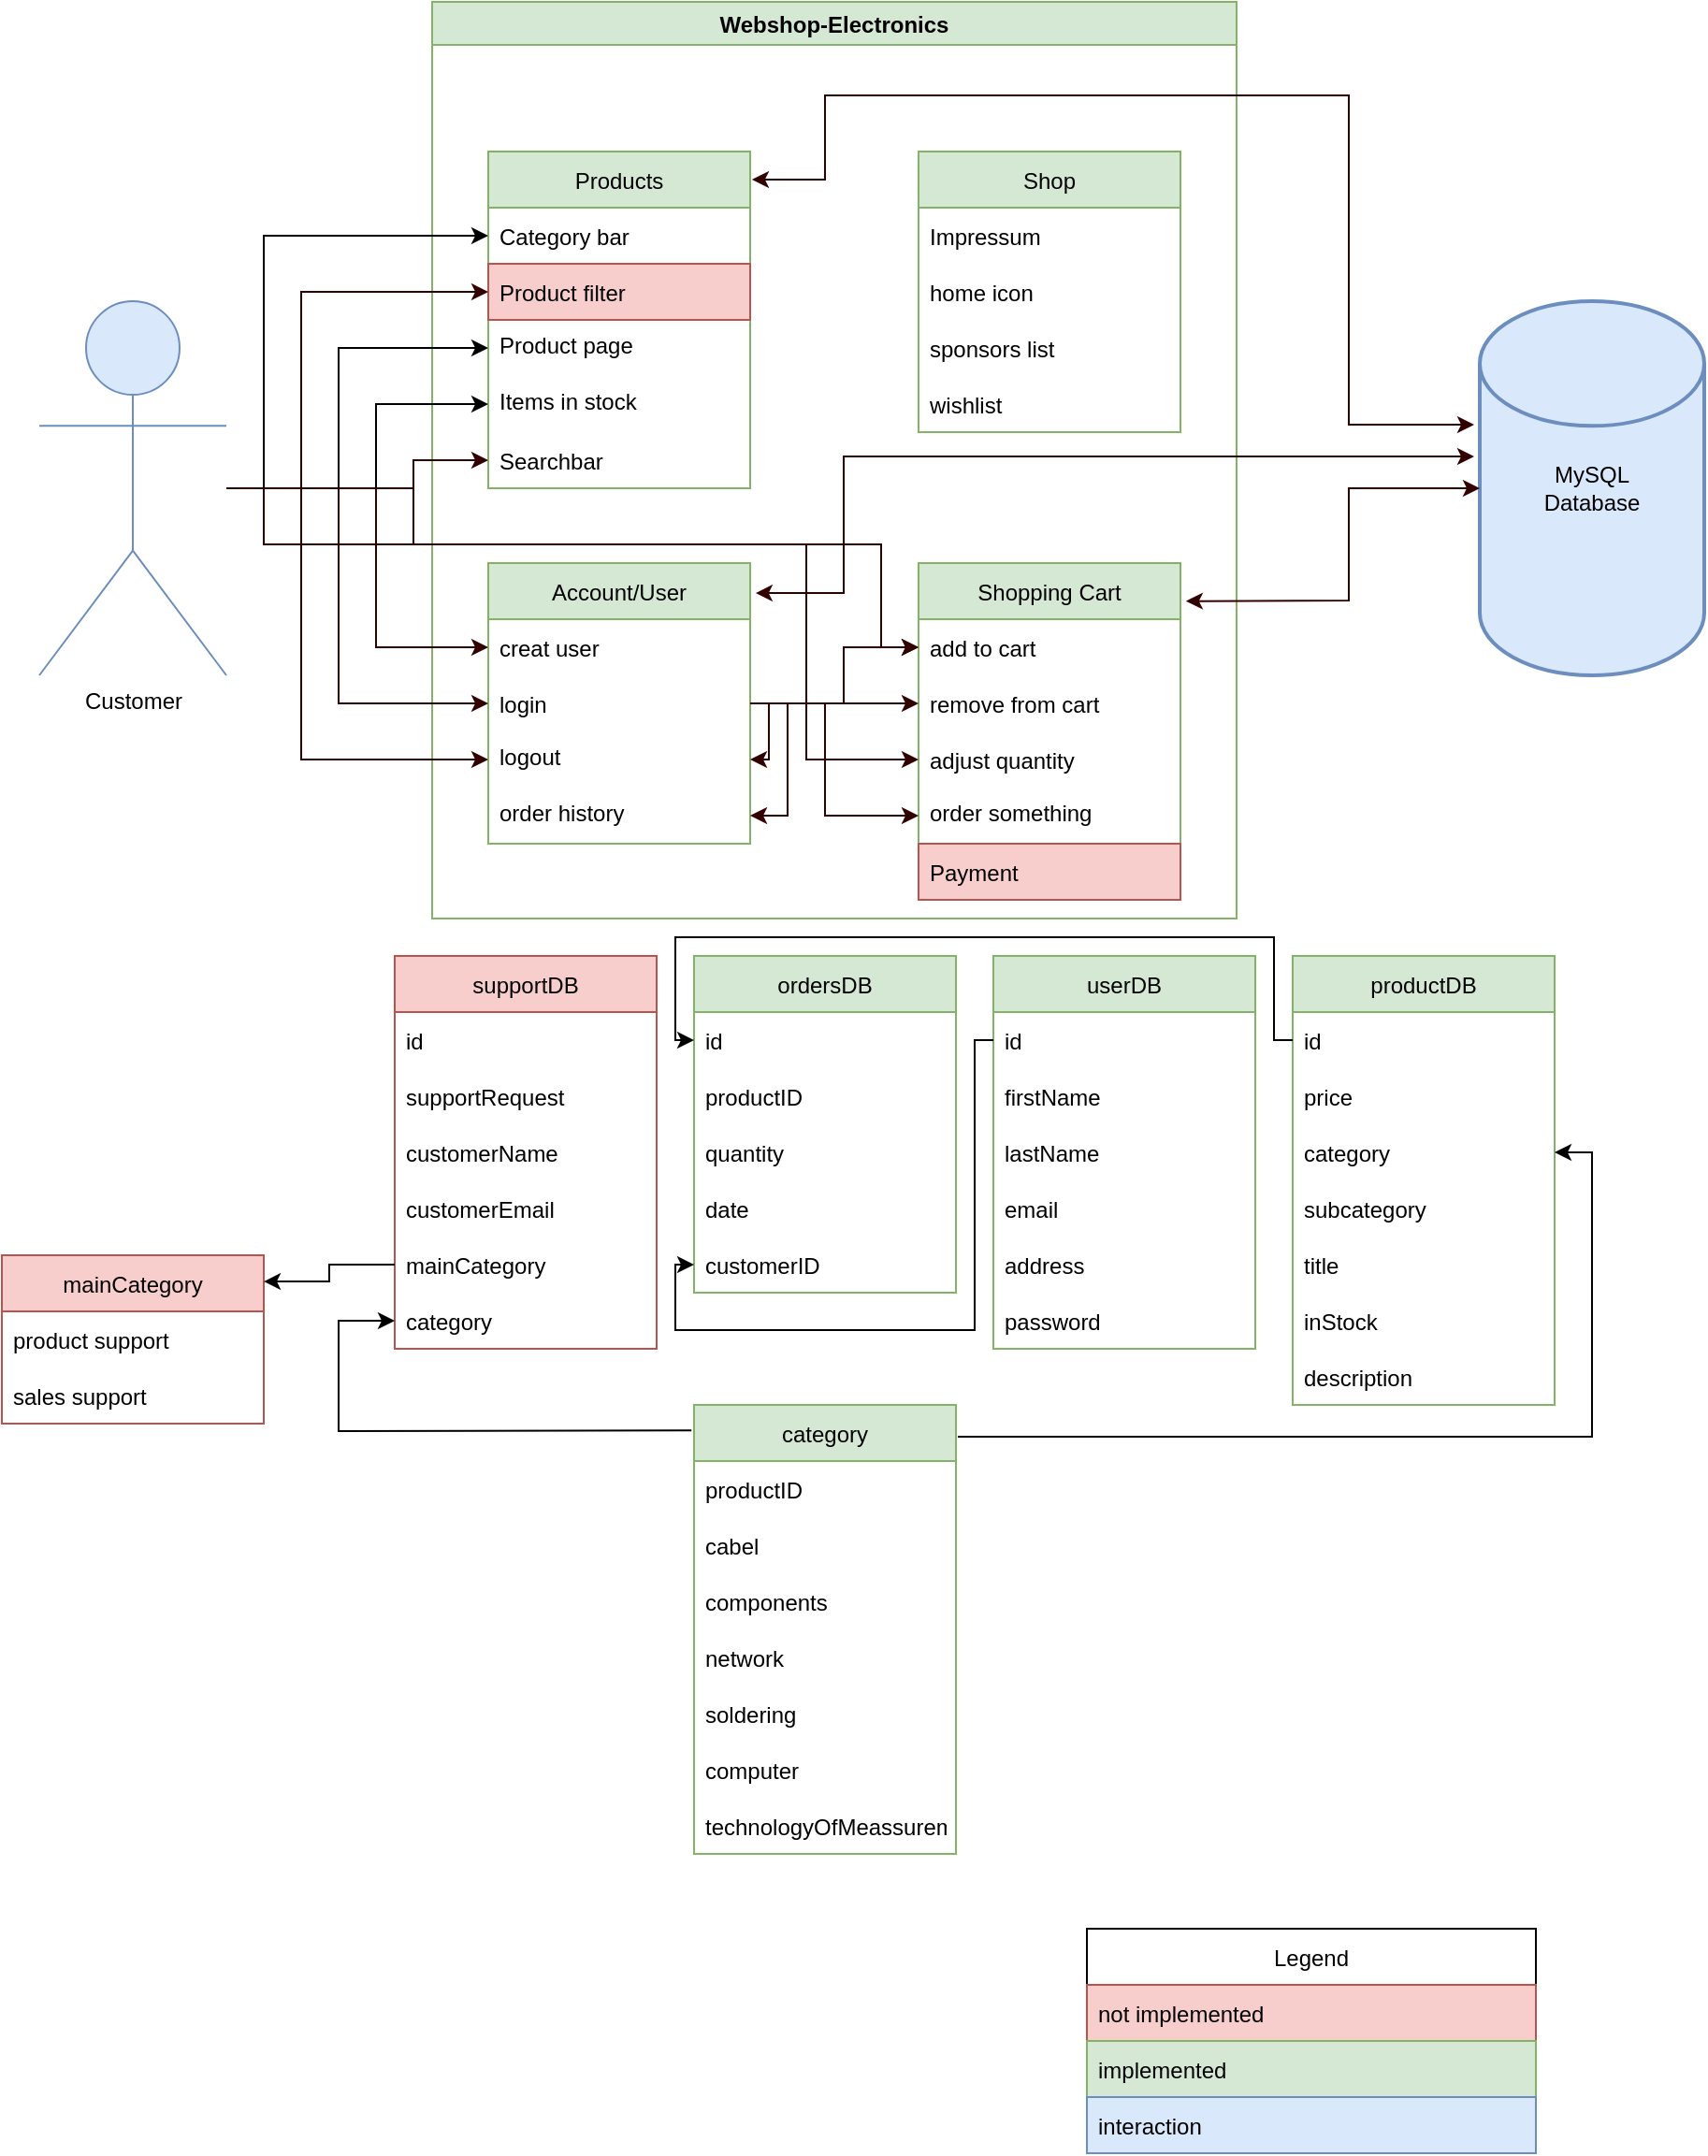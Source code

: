 <mxfile version="20.0.1" type="github">
  <diagram id="VOUVeDSKfKFoau_JERNG" name="Page-1">
    <mxGraphModel dx="1773" dy="1814" grid="1" gridSize="10" guides="1" tooltips="1" connect="1" arrows="1" fold="1" page="1" pageScale="1" pageWidth="827" pageHeight="1169" math="0" shadow="0">
      <root>
        <mxCell id="0" />
        <mxCell id="1" parent="0" />
        <mxCell id="-hoK2MFDrDpuJa-stQ8P-1" value="Webshop-Electronics" style="swimlane;fillColor=#d5e8d4;strokeColor=#82b366;" parent="1" vertex="1">
          <mxGeometry x="210" y="-30" width="430" height="490" as="geometry" />
        </mxCell>
        <mxCell id="-hoK2MFDrDpuJa-stQ8P-14" value="Shopping Cart" style="swimlane;fontStyle=0;childLayout=stackLayout;horizontal=1;startSize=30;horizontalStack=0;resizeParent=1;resizeParentMax=0;resizeLast=0;collapsible=1;marginBottom=0;fillColor=#d5e8d4;strokeColor=#82b366;" parent="-hoK2MFDrDpuJa-stQ8P-1" vertex="1">
          <mxGeometry x="260" y="300" width="140" height="180" as="geometry" />
        </mxCell>
        <mxCell id="-hoK2MFDrDpuJa-stQ8P-15" value="add to cart  " style="text;strokeColor=none;fillColor=none;align=left;verticalAlign=middle;spacingLeft=4;spacingRight=4;overflow=hidden;points=[[0,0.5],[1,0.5]];portConstraint=eastwest;rotatable=0;" parent="-hoK2MFDrDpuJa-stQ8P-14" vertex="1">
          <mxGeometry y="30" width="140" height="30" as="geometry" />
        </mxCell>
        <mxCell id="-hoK2MFDrDpuJa-stQ8P-16" value="remove from cart" style="text;strokeColor=none;fillColor=none;align=left;verticalAlign=middle;spacingLeft=4;spacingRight=4;overflow=hidden;points=[[0,0.5],[1,0.5]];portConstraint=eastwest;rotatable=0;" parent="-hoK2MFDrDpuJa-stQ8P-14" vertex="1">
          <mxGeometry y="60" width="140" height="30" as="geometry" />
        </mxCell>
        <mxCell id="-hoK2MFDrDpuJa-stQ8P-17" value="adjust quantity" style="text;strokeColor=none;fillColor=none;align=left;verticalAlign=middle;spacingLeft=4;spacingRight=4;overflow=hidden;points=[[0,0.5],[1,0.5]];portConstraint=eastwest;rotatable=0;" parent="-hoK2MFDrDpuJa-stQ8P-14" vertex="1">
          <mxGeometry y="90" width="140" height="30" as="geometry" />
        </mxCell>
        <mxCell id="pZ0bLNdCMcRI-CY20wf2-6" value="order something" style="text;strokeColor=none;fillColor=none;spacingLeft=4;spacingRight=4;overflow=hidden;rotatable=0;points=[[0,0.5],[1,0.5]];portConstraint=eastwest;fontSize=12;" parent="-hoK2MFDrDpuJa-stQ8P-14" vertex="1">
          <mxGeometry y="120" width="140" height="30" as="geometry" />
        </mxCell>
        <mxCell id="BoPuXFrVTzh70CktGN4v-8" value="Payment" style="text;strokeColor=#b85450;fillColor=#f8cecc;align=left;verticalAlign=middle;spacingLeft=4;spacingRight=4;overflow=hidden;points=[[0,0.5],[1,0.5]];portConstraint=eastwest;rotatable=0;" vertex="1" parent="-hoK2MFDrDpuJa-stQ8P-14">
          <mxGeometry y="150" width="140" height="30" as="geometry" />
        </mxCell>
        <mxCell id="-hoK2MFDrDpuJa-stQ8P-18" value="Products" style="swimlane;fontStyle=0;childLayout=stackLayout;horizontal=1;startSize=30;horizontalStack=0;resizeParent=1;resizeParentMax=0;resizeLast=0;collapsible=1;marginBottom=0;fillColor=#d5e8d4;strokeColor=#82b366;" parent="-hoK2MFDrDpuJa-stQ8P-1" vertex="1">
          <mxGeometry x="30" y="80" width="140" height="180" as="geometry" />
        </mxCell>
        <mxCell id="-hoK2MFDrDpuJa-stQ8P-19" value="Category bar" style="text;strokeColor=none;fillColor=none;align=left;verticalAlign=middle;spacingLeft=4;spacingRight=4;overflow=hidden;points=[[0,0.5],[1,0.5]];portConstraint=eastwest;rotatable=0;" parent="-hoK2MFDrDpuJa-stQ8P-18" vertex="1">
          <mxGeometry y="30" width="140" height="30" as="geometry" />
        </mxCell>
        <mxCell id="zGqVFL_Muy9DdyW7m7xX-17" value="Product filter" style="text;strokeColor=#b85450;fillColor=#f8cecc;align=left;verticalAlign=middle;spacingLeft=4;spacingRight=4;overflow=hidden;points=[[0,0.5],[1,0.5]];portConstraint=eastwest;rotatable=0;" parent="-hoK2MFDrDpuJa-stQ8P-18" vertex="1">
          <mxGeometry y="60" width="140" height="30" as="geometry" />
        </mxCell>
        <mxCell id="-hoK2MFDrDpuJa-stQ8P-22" value="Product page" style="text;strokeColor=none;fillColor=none;spacingLeft=4;spacingRight=4;overflow=hidden;rotatable=0;points=[[0,0.5],[1,0.5]];portConstraint=eastwest;fontSize=12;" parent="-hoK2MFDrDpuJa-stQ8P-18" vertex="1">
          <mxGeometry y="90" width="140" height="30" as="geometry" />
        </mxCell>
        <mxCell id="yZAyDn_6U4-zbGg-zkUC-26" value="Items in stock" style="text;strokeColor=none;fillColor=none;spacingLeft=4;spacingRight=4;overflow=hidden;rotatable=0;points=[[0,0.5],[1,0.5]];portConstraint=eastwest;fontSize=12;" parent="-hoK2MFDrDpuJa-stQ8P-18" vertex="1">
          <mxGeometry y="120" width="140" height="30" as="geometry" />
        </mxCell>
        <mxCell id="-hoK2MFDrDpuJa-stQ8P-21" value="Searchbar" style="text;strokeColor=none;fillColor=none;align=left;verticalAlign=middle;spacingLeft=4;spacingRight=4;overflow=hidden;points=[[0,0.5],[1,0.5]];portConstraint=eastwest;rotatable=0;" parent="-hoK2MFDrDpuJa-stQ8P-18" vertex="1">
          <mxGeometry y="150" width="140" height="30" as="geometry" />
        </mxCell>
        <mxCell id="-hoK2MFDrDpuJa-stQ8P-23" value="Account/User" style="swimlane;fontStyle=0;childLayout=stackLayout;horizontal=1;startSize=30;horizontalStack=0;resizeParent=1;resizeParentMax=0;resizeLast=0;collapsible=1;marginBottom=0;fillColor=#d5e8d4;strokeColor=#82b366;" parent="-hoK2MFDrDpuJa-stQ8P-1" vertex="1">
          <mxGeometry x="30" y="300" width="140" height="150" as="geometry" />
        </mxCell>
        <mxCell id="-hoK2MFDrDpuJa-stQ8P-24" value="creat user" style="text;strokeColor=none;fillColor=none;align=left;verticalAlign=middle;spacingLeft=4;spacingRight=4;overflow=hidden;points=[[0,0.5],[1,0.5]];portConstraint=eastwest;rotatable=0;" parent="-hoK2MFDrDpuJa-stQ8P-23" vertex="1">
          <mxGeometry y="30" width="140" height="30" as="geometry" />
        </mxCell>
        <mxCell id="zGqVFL_Muy9DdyW7m7xX-70" style="edgeStyle=orthogonalEdgeStyle;rounded=0;orthogonalLoop=1;jettySize=auto;html=1;exitX=1;exitY=0.5;exitDx=0;exitDy=0;entryX=1;entryY=0.5;entryDx=0;entryDy=0;strokeColor=#330000;" parent="-hoK2MFDrDpuJa-stQ8P-23" source="-hoK2MFDrDpuJa-stQ8P-26" target="pZ0bLNdCMcRI-CY20wf2-3" edge="1">
          <mxGeometry relative="1" as="geometry" />
        </mxCell>
        <mxCell id="zGqVFL_Muy9DdyW7m7xX-71" style="edgeStyle=orthogonalEdgeStyle;rounded=0;orthogonalLoop=1;jettySize=auto;html=1;exitX=1;exitY=0.5;exitDx=0;exitDy=0;entryX=1;entryY=0.5;entryDx=0;entryDy=0;strokeColor=#330000;" parent="-hoK2MFDrDpuJa-stQ8P-23" source="-hoK2MFDrDpuJa-stQ8P-26" target="-hoK2MFDrDpuJa-stQ8P-27" edge="1">
          <mxGeometry relative="1" as="geometry">
            <Array as="points">
              <mxPoint x="150" y="75" />
              <mxPoint x="150" y="105" />
            </Array>
          </mxGeometry>
        </mxCell>
        <mxCell id="-hoK2MFDrDpuJa-stQ8P-26" value="login" style="text;strokeColor=none;fillColor=none;align=left;verticalAlign=middle;spacingLeft=4;spacingRight=4;overflow=hidden;points=[[0,0.5],[1,0.5]];portConstraint=eastwest;rotatable=0;" parent="-hoK2MFDrDpuJa-stQ8P-23" vertex="1">
          <mxGeometry y="60" width="140" height="30" as="geometry" />
        </mxCell>
        <mxCell id="-hoK2MFDrDpuJa-stQ8P-27" value="logout" style="text;strokeColor=none;fillColor=none;spacingLeft=4;spacingRight=4;overflow=hidden;rotatable=0;points=[[0,0.5],[1,0.5]];portConstraint=eastwest;fontSize=12;" parent="-hoK2MFDrDpuJa-stQ8P-23" vertex="1">
          <mxGeometry y="90" width="140" height="30" as="geometry" />
        </mxCell>
        <mxCell id="pZ0bLNdCMcRI-CY20wf2-3" value="order history" style="text;strokeColor=none;fillColor=none;spacingLeft=4;spacingRight=4;overflow=hidden;rotatable=0;points=[[0,0.5],[1,0.5]];portConstraint=eastwest;fontSize=12;" parent="-hoK2MFDrDpuJa-stQ8P-23" vertex="1">
          <mxGeometry y="120" width="140" height="30" as="geometry" />
        </mxCell>
        <mxCell id="-hoK2MFDrDpuJa-stQ8P-29" value="Shop" style="swimlane;fontStyle=0;childLayout=stackLayout;horizontal=1;startSize=30;horizontalStack=0;resizeParent=1;resizeParentMax=0;resizeLast=0;collapsible=1;marginBottom=0;fillColor=#d5e8d4;strokeColor=#82b366;" parent="-hoK2MFDrDpuJa-stQ8P-1" vertex="1">
          <mxGeometry x="260" y="80" width="140" height="150" as="geometry" />
        </mxCell>
        <mxCell id="-hoK2MFDrDpuJa-stQ8P-30" value="Impressum" style="text;strokeColor=none;fillColor=none;align=left;verticalAlign=middle;spacingLeft=4;spacingRight=4;overflow=hidden;points=[[0,0.5],[1,0.5]];portConstraint=eastwest;rotatable=0;" parent="-hoK2MFDrDpuJa-stQ8P-29" vertex="1">
          <mxGeometry y="30" width="140" height="30" as="geometry" />
        </mxCell>
        <mxCell id="zGqVFL_Muy9DdyW7m7xX-15" value="home icon" style="text;strokeColor=none;fillColor=none;align=left;verticalAlign=middle;spacingLeft=4;spacingRight=4;overflow=hidden;points=[[0,0.5],[1,0.5]];portConstraint=eastwest;rotatable=0;" parent="-hoK2MFDrDpuJa-stQ8P-29" vertex="1">
          <mxGeometry y="60" width="140" height="30" as="geometry" />
        </mxCell>
        <mxCell id="zGqVFL_Muy9DdyW7m7xX-16" value="sponsors list" style="text;strokeColor=none;fillColor=none;align=left;verticalAlign=middle;spacingLeft=4;spacingRight=4;overflow=hidden;points=[[0,0.5],[1,0.5]];portConstraint=eastwest;rotatable=0;" parent="-hoK2MFDrDpuJa-stQ8P-29" vertex="1">
          <mxGeometry y="90" width="140" height="30" as="geometry" />
        </mxCell>
        <mxCell id="zGqVFL_Muy9DdyW7m7xX-14" value="wishlist" style="text;align=left;verticalAlign=middle;spacingLeft=4;spacingRight=4;overflow=hidden;points=[[0,0.5],[1,0.5]];portConstraint=eastwest;rotatable=0;" parent="-hoK2MFDrDpuJa-stQ8P-29" vertex="1">
          <mxGeometry y="120" width="140" height="30" as="geometry" />
        </mxCell>
        <mxCell id="zGqVFL_Muy9DdyW7m7xX-73" style="edgeStyle=orthogonalEdgeStyle;rounded=0;orthogonalLoop=1;jettySize=auto;html=1;exitX=1;exitY=0.5;exitDx=0;exitDy=0;entryX=0;entryY=0.5;entryDx=0;entryDy=0;strokeColor=#330000;" parent="-hoK2MFDrDpuJa-stQ8P-1" source="-hoK2MFDrDpuJa-stQ8P-26" target="-hoK2MFDrDpuJa-stQ8P-16" edge="1">
          <mxGeometry relative="1" as="geometry" />
        </mxCell>
        <mxCell id="zGqVFL_Muy9DdyW7m7xX-74" style="edgeStyle=orthogonalEdgeStyle;rounded=0;orthogonalLoop=1;jettySize=auto;html=1;exitX=1;exitY=0.5;exitDx=0;exitDy=0;entryX=0;entryY=0.5;entryDx=0;entryDy=0;strokeColor=#330000;" parent="-hoK2MFDrDpuJa-stQ8P-1" source="-hoK2MFDrDpuJa-stQ8P-26" target="-hoK2MFDrDpuJa-stQ8P-15" edge="1">
          <mxGeometry relative="1" as="geometry">
            <Array as="points">
              <mxPoint x="220" y="375" />
              <mxPoint x="220" y="345" />
            </Array>
          </mxGeometry>
        </mxCell>
        <mxCell id="zGqVFL_Muy9DdyW7m7xX-78" style="edgeStyle=orthogonalEdgeStyle;rounded=0;orthogonalLoop=1;jettySize=auto;html=1;exitX=1;exitY=0.5;exitDx=0;exitDy=0;entryX=0;entryY=0.5;entryDx=0;entryDy=0;strokeColor=#330000;" parent="-hoK2MFDrDpuJa-stQ8P-1" source="-hoK2MFDrDpuJa-stQ8P-26" target="pZ0bLNdCMcRI-CY20wf2-6" edge="1">
          <mxGeometry relative="1" as="geometry">
            <Array as="points">
              <mxPoint x="210" y="375" />
              <mxPoint x="210" y="435" />
            </Array>
          </mxGeometry>
        </mxCell>
        <mxCell id="-hoK2MFDrDpuJa-stQ8P-28" value="MySQL&lt;br&gt;Database" style="strokeWidth=2;html=1;shape=mxgraph.flowchart.database;whiteSpace=wrap;fillColor=#dae8fc;strokeColor=#6c8ebf;" parent="1" vertex="1">
          <mxGeometry x="770" y="130" width="120" height="200" as="geometry" />
        </mxCell>
        <mxCell id="zGqVFL_Muy9DdyW7m7xX-23" style="edgeStyle=orthogonalEdgeStyle;rounded=0;orthogonalLoop=1;jettySize=auto;html=1;entryX=0;entryY=0.5;entryDx=0;entryDy=0;" parent="1" source="yZAyDn_6U4-zbGg-zkUC-1" target="-hoK2MFDrDpuJa-stQ8P-19" edge="1">
          <mxGeometry relative="1" as="geometry">
            <Array as="points">
              <mxPoint x="120" y="230" />
              <mxPoint x="120" y="95" />
            </Array>
          </mxGeometry>
        </mxCell>
        <mxCell id="zGqVFL_Muy9DdyW7m7xX-25" style="edgeStyle=orthogonalEdgeStyle;rounded=0;orthogonalLoop=1;jettySize=auto;html=1;entryX=0;entryY=0.5;entryDx=0;entryDy=0;" parent="1" source="yZAyDn_6U4-zbGg-zkUC-1" target="-hoK2MFDrDpuJa-stQ8P-22" edge="1">
          <mxGeometry relative="1" as="geometry">
            <Array as="points">
              <mxPoint x="160" y="230" />
              <mxPoint x="160" y="155" />
            </Array>
          </mxGeometry>
        </mxCell>
        <mxCell id="zGqVFL_Muy9DdyW7m7xX-26" style="edgeStyle=orthogonalEdgeStyle;rounded=0;orthogonalLoop=1;jettySize=auto;html=1;entryX=0;entryY=0.5;entryDx=0;entryDy=0;" parent="1" source="yZAyDn_6U4-zbGg-zkUC-1" target="yZAyDn_6U4-zbGg-zkUC-26" edge="1">
          <mxGeometry relative="1" as="geometry">
            <Array as="points">
              <mxPoint x="180" y="230" />
              <mxPoint x="180" y="185" />
            </Array>
          </mxGeometry>
        </mxCell>
        <mxCell id="zGqVFL_Muy9DdyW7m7xX-27" style="edgeStyle=orthogonalEdgeStyle;rounded=0;orthogonalLoop=1;jettySize=auto;html=1;entryX=0;entryY=0.5;entryDx=0;entryDy=0;strokeColor=#330000;" parent="1" source="yZAyDn_6U4-zbGg-zkUC-1" target="-hoK2MFDrDpuJa-stQ8P-21" edge="1">
          <mxGeometry relative="1" as="geometry">
            <Array as="points">
              <mxPoint x="200" y="230" />
              <mxPoint x="200" y="215" />
            </Array>
          </mxGeometry>
        </mxCell>
        <mxCell id="zGqVFL_Muy9DdyW7m7xX-52" style="edgeStyle=orthogonalEdgeStyle;rounded=0;orthogonalLoop=1;jettySize=auto;html=1;entryX=0;entryY=0.5;entryDx=0;entryDy=0;strokeColor=#330000;" parent="1" source="yZAyDn_6U4-zbGg-zkUC-1" target="zGqVFL_Muy9DdyW7m7xX-17" edge="1">
          <mxGeometry relative="1" as="geometry">
            <Array as="points">
              <mxPoint x="140" y="230" />
              <mxPoint x="140" y="125" />
            </Array>
          </mxGeometry>
        </mxCell>
        <mxCell id="zGqVFL_Muy9DdyW7m7xX-64" style="edgeStyle=orthogonalEdgeStyle;rounded=0;orthogonalLoop=1;jettySize=auto;html=1;entryX=0;entryY=0.5;entryDx=0;entryDy=0;strokeColor=#330000;" parent="1" source="yZAyDn_6U4-zbGg-zkUC-1" target="-hoK2MFDrDpuJa-stQ8P-24" edge="1">
          <mxGeometry relative="1" as="geometry">
            <Array as="points">
              <mxPoint x="180" y="230" />
              <mxPoint x="180" y="315" />
            </Array>
          </mxGeometry>
        </mxCell>
        <mxCell id="zGqVFL_Muy9DdyW7m7xX-65" style="edgeStyle=orthogonalEdgeStyle;rounded=0;orthogonalLoop=1;jettySize=auto;html=1;entryX=0;entryY=0.5;entryDx=0;entryDy=0;strokeColor=#330000;" parent="1" source="yZAyDn_6U4-zbGg-zkUC-1" target="-hoK2MFDrDpuJa-stQ8P-26" edge="1">
          <mxGeometry relative="1" as="geometry">
            <Array as="points">
              <mxPoint x="160" y="230" />
              <mxPoint x="160" y="345" />
            </Array>
          </mxGeometry>
        </mxCell>
        <mxCell id="zGqVFL_Muy9DdyW7m7xX-66" style="edgeStyle=orthogonalEdgeStyle;rounded=0;orthogonalLoop=1;jettySize=auto;html=1;entryX=0;entryY=0.5;entryDx=0;entryDy=0;strokeColor=#330000;" parent="1" source="yZAyDn_6U4-zbGg-zkUC-1" target="-hoK2MFDrDpuJa-stQ8P-27" edge="1">
          <mxGeometry relative="1" as="geometry">
            <Array as="points">
              <mxPoint x="140" y="230" />
              <mxPoint x="140" y="375" />
            </Array>
          </mxGeometry>
        </mxCell>
        <mxCell id="zGqVFL_Muy9DdyW7m7xX-75" style="edgeStyle=orthogonalEdgeStyle;rounded=0;orthogonalLoop=1;jettySize=auto;html=1;entryX=0;entryY=0.5;entryDx=0;entryDy=0;strokeColor=#330000;" parent="1" target="-hoK2MFDrDpuJa-stQ8P-15" edge="1">
          <mxGeometry relative="1" as="geometry">
            <mxPoint x="100" y="230" as="sourcePoint" />
            <Array as="points">
              <mxPoint x="200" y="230" />
              <mxPoint x="200" y="260" />
              <mxPoint x="450" y="260" />
              <mxPoint x="450" y="315" />
            </Array>
          </mxGeometry>
        </mxCell>
        <mxCell id="zGqVFL_Muy9DdyW7m7xX-76" style="edgeStyle=orthogonalEdgeStyle;rounded=0;orthogonalLoop=1;jettySize=auto;html=1;entryX=0;entryY=0.5;entryDx=0;entryDy=0;strokeColor=#330000;" parent="1" target="-hoK2MFDrDpuJa-stQ8P-17" edge="1">
          <mxGeometry relative="1" as="geometry">
            <mxPoint x="110" y="230" as="sourcePoint" />
            <Array as="points">
              <mxPoint x="120" y="230" />
              <mxPoint x="120" y="260" />
              <mxPoint x="410" y="260" />
              <mxPoint x="410" y="375" />
            </Array>
          </mxGeometry>
        </mxCell>
        <mxCell id="yZAyDn_6U4-zbGg-zkUC-1" value="Customer" style="shape=umlActor;verticalLabelPosition=bottom;verticalAlign=top;html=1;outlineConnect=0;fillColor=#dae8fc;strokeColor=#6c8ebf;" parent="1" vertex="1">
          <mxGeometry y="130" width="100" height="200" as="geometry" />
        </mxCell>
        <mxCell id="FQlc6zTpOowQHU31Ks5Q-1" value="productDB" style="swimlane;fontStyle=0;childLayout=stackLayout;horizontal=1;startSize=30;horizontalStack=0;resizeParent=1;resizeParentMax=0;resizeLast=0;collapsible=1;marginBottom=0;fillColor=#d5e8d4;strokeColor=#82b366;" parent="1" vertex="1">
          <mxGeometry x="670" y="480" width="140" height="240" as="geometry" />
        </mxCell>
        <mxCell id="FQlc6zTpOowQHU31Ks5Q-3" value="id" style="text;strokeColor=none;fillColor=none;align=left;verticalAlign=middle;spacingLeft=4;spacingRight=4;overflow=hidden;points=[[0,0.5],[1,0.5]];portConstraint=eastwest;rotatable=0;" parent="FQlc6zTpOowQHU31Ks5Q-1" vertex="1">
          <mxGeometry y="30" width="140" height="30" as="geometry" />
        </mxCell>
        <mxCell id="FQlc6zTpOowQHU31Ks5Q-5" value="price" style="text;strokeColor=none;fillColor=none;align=left;verticalAlign=middle;spacingLeft=4;spacingRight=4;overflow=hidden;points=[[0,0.5],[1,0.5]];portConstraint=eastwest;rotatable=0;" parent="FQlc6zTpOowQHU31Ks5Q-1" vertex="1">
          <mxGeometry y="60" width="140" height="30" as="geometry" />
        </mxCell>
        <mxCell id="FQlc6zTpOowQHU31Ks5Q-4" value="category" style="text;strokeColor=none;fillColor=none;align=left;verticalAlign=middle;spacingLeft=4;spacingRight=4;overflow=hidden;points=[[0,0.5],[1,0.5]];portConstraint=eastwest;rotatable=0;" parent="FQlc6zTpOowQHU31Ks5Q-1" vertex="1">
          <mxGeometry y="90" width="140" height="30" as="geometry" />
        </mxCell>
        <mxCell id="zGqVFL_Muy9DdyW7m7xX-3" value="subcategory" style="text;strokeColor=none;fillColor=none;align=left;verticalAlign=middle;spacingLeft=4;spacingRight=4;overflow=hidden;points=[[0,0.5],[1,0.5]];portConstraint=eastwest;rotatable=0;" parent="FQlc6zTpOowQHU31Ks5Q-1" vertex="1">
          <mxGeometry y="120" width="140" height="30" as="geometry" />
        </mxCell>
        <mxCell id="FQlc6zTpOowQHU31Ks5Q-6" value="title" style="text;strokeColor=none;fillColor=none;align=left;verticalAlign=middle;spacingLeft=4;spacingRight=4;overflow=hidden;points=[[0,0.5],[1,0.5]];portConstraint=eastwest;rotatable=0;" parent="FQlc6zTpOowQHU31Ks5Q-1" vertex="1">
          <mxGeometry y="150" width="140" height="30" as="geometry" />
        </mxCell>
        <mxCell id="FQlc6zTpOowQHU31Ks5Q-8" value="inStock" style="text;strokeColor=none;fillColor=none;align=left;verticalAlign=middle;spacingLeft=4;spacingRight=4;overflow=hidden;points=[[0,0.5],[1,0.5]];portConstraint=eastwest;rotatable=0;" parent="FQlc6zTpOowQHU31Ks5Q-1" vertex="1">
          <mxGeometry y="180" width="140" height="30" as="geometry" />
        </mxCell>
        <mxCell id="FQlc6zTpOowQHU31Ks5Q-7" value="description" style="text;strokeColor=none;fillColor=none;align=left;verticalAlign=middle;spacingLeft=4;spacingRight=4;overflow=hidden;points=[[0,0.5],[1,0.5]];portConstraint=eastwest;rotatable=0;" parent="FQlc6zTpOowQHU31Ks5Q-1" vertex="1">
          <mxGeometry y="210" width="140" height="30" as="geometry" />
        </mxCell>
        <mxCell id="FQlc6zTpOowQHU31Ks5Q-9" value="userDB" style="swimlane;fontStyle=0;childLayout=stackLayout;horizontal=1;startSize=30;horizontalStack=0;resizeParent=1;resizeParentMax=0;resizeLast=0;collapsible=1;marginBottom=0;fillColor=#d5e8d4;strokeColor=#82b366;" parent="1" vertex="1">
          <mxGeometry x="510" y="480" width="140" height="210" as="geometry" />
        </mxCell>
        <mxCell id="FQlc6zTpOowQHU31Ks5Q-10" value="id" style="text;strokeColor=none;fillColor=none;align=left;verticalAlign=middle;spacingLeft=4;spacingRight=4;overflow=hidden;points=[[0,0.5],[1,0.5]];portConstraint=eastwest;rotatable=0;" parent="FQlc6zTpOowQHU31Ks5Q-9" vertex="1">
          <mxGeometry y="30" width="140" height="30" as="geometry" />
        </mxCell>
        <mxCell id="FQlc6zTpOowQHU31Ks5Q-14" value="firstName" style="text;strokeColor=none;fillColor=none;align=left;verticalAlign=middle;spacingLeft=4;spacingRight=4;overflow=hidden;points=[[0,0.5],[1,0.5]];portConstraint=eastwest;rotatable=0;" parent="FQlc6zTpOowQHU31Ks5Q-9" vertex="1">
          <mxGeometry y="60" width="140" height="30" as="geometry" />
        </mxCell>
        <mxCell id="FQlc6zTpOowQHU31Ks5Q-15" value="lastName" style="text;strokeColor=none;fillColor=none;align=left;verticalAlign=middle;spacingLeft=4;spacingRight=4;overflow=hidden;points=[[0,0.5],[1,0.5]];portConstraint=eastwest;rotatable=0;" parent="FQlc6zTpOowQHU31Ks5Q-9" vertex="1">
          <mxGeometry y="90" width="140" height="30" as="geometry" />
        </mxCell>
        <mxCell id="FQlc6zTpOowQHU31Ks5Q-11" value="email" style="text;strokeColor=none;fillColor=none;align=left;verticalAlign=middle;spacingLeft=4;spacingRight=4;overflow=hidden;points=[[0,0.5],[1,0.5]];portConstraint=eastwest;rotatable=0;" parent="FQlc6zTpOowQHU31Ks5Q-9" vertex="1">
          <mxGeometry y="120" width="140" height="30" as="geometry" />
        </mxCell>
        <mxCell id="FQlc6zTpOowQHU31Ks5Q-13" value="address" style="text;strokeColor=none;fillColor=none;align=left;verticalAlign=middle;spacingLeft=4;spacingRight=4;overflow=hidden;points=[[0,0.5],[1,0.5]];portConstraint=eastwest;rotatable=0;" parent="FQlc6zTpOowQHU31Ks5Q-9" vertex="1">
          <mxGeometry y="150" width="140" height="30" as="geometry" />
        </mxCell>
        <mxCell id="FQlc6zTpOowQHU31Ks5Q-12" value="password" style="text;strokeColor=none;fillColor=none;align=left;verticalAlign=middle;spacingLeft=4;spacingRight=4;overflow=hidden;points=[[0,0.5],[1,0.5]];portConstraint=eastwest;rotatable=0;" parent="FQlc6zTpOowQHU31Ks5Q-9" vertex="1">
          <mxGeometry y="180" width="140" height="30" as="geometry" />
        </mxCell>
        <mxCell id="FQlc6zTpOowQHU31Ks5Q-16" value="ordersDB" style="swimlane;fontStyle=0;childLayout=stackLayout;horizontal=1;startSize=30;horizontalStack=0;resizeParent=1;resizeParentMax=0;resizeLast=0;collapsible=1;marginBottom=0;fillColor=#d5e8d4;strokeColor=#82b366;" parent="1" vertex="1">
          <mxGeometry x="350" y="480" width="140" height="180" as="geometry" />
        </mxCell>
        <mxCell id="FQlc6zTpOowQHU31Ks5Q-17" value="id" style="text;strokeColor=none;fillColor=none;align=left;verticalAlign=middle;spacingLeft=4;spacingRight=4;overflow=hidden;points=[[0,0.5],[1,0.5]];portConstraint=eastwest;rotatable=0;" parent="FQlc6zTpOowQHU31Ks5Q-16" vertex="1">
          <mxGeometry y="30" width="140" height="30" as="geometry" />
        </mxCell>
        <mxCell id="zGqVFL_Muy9DdyW7m7xX-4" value="productID" style="text;strokeColor=none;fillColor=none;align=left;verticalAlign=middle;spacingLeft=4;spacingRight=4;overflow=hidden;points=[[0,0.5],[1,0.5]];portConstraint=eastwest;rotatable=0;" parent="FQlc6zTpOowQHU31Ks5Q-16" vertex="1">
          <mxGeometry y="60" width="140" height="30" as="geometry" />
        </mxCell>
        <mxCell id="zGqVFL_Muy9DdyW7m7xX-5" value="quantity" style="text;strokeColor=none;fillColor=none;align=left;verticalAlign=middle;spacingLeft=4;spacingRight=4;overflow=hidden;points=[[0,0.5],[1,0.5]];portConstraint=eastwest;rotatable=0;" parent="FQlc6zTpOowQHU31Ks5Q-16" vertex="1">
          <mxGeometry y="90" width="140" height="30" as="geometry" />
        </mxCell>
        <mxCell id="FQlc6zTpOowQHU31Ks5Q-21" value="date" style="text;strokeColor=none;fillColor=none;align=left;verticalAlign=middle;spacingLeft=4;spacingRight=4;overflow=hidden;points=[[0,0.5],[1,0.5]];portConstraint=eastwest;rotatable=0;" parent="FQlc6zTpOowQHU31Ks5Q-16" vertex="1">
          <mxGeometry y="120" width="140" height="30" as="geometry" />
        </mxCell>
        <mxCell id="FQlc6zTpOowQHU31Ks5Q-22" value="customerID" style="text;strokeColor=none;fillColor=none;align=left;verticalAlign=middle;spacingLeft=4;spacingRight=4;overflow=hidden;points=[[0,0.5],[1,0.5]];portConstraint=eastwest;rotatable=0;" parent="FQlc6zTpOowQHU31Ks5Q-16" vertex="1">
          <mxGeometry y="150" width="140" height="30" as="geometry" />
        </mxCell>
        <mxCell id="FQlc6zTpOowQHU31Ks5Q-23" value="supportDB" style="swimlane;fontStyle=0;childLayout=stackLayout;horizontal=1;startSize=30;horizontalStack=0;resizeParent=1;resizeParentMax=0;resizeLast=0;collapsible=1;marginBottom=0;fillColor=#f8cecc;strokeColor=#b85450;" parent="1" vertex="1">
          <mxGeometry x="190" y="480" width="140" height="210" as="geometry" />
        </mxCell>
        <mxCell id="FQlc6zTpOowQHU31Ks5Q-27" value="id" style="text;align=left;verticalAlign=middle;spacingLeft=4;spacingRight=4;overflow=hidden;points=[[0,0.5],[1,0.5]];portConstraint=eastwest;rotatable=0;" parent="FQlc6zTpOowQHU31Ks5Q-23" vertex="1">
          <mxGeometry y="30" width="140" height="30" as="geometry" />
        </mxCell>
        <mxCell id="FQlc6zTpOowQHU31Ks5Q-24" value="supportRequest" style="text;strokeColor=none;fillColor=none;align=left;verticalAlign=middle;spacingLeft=4;spacingRight=4;overflow=hidden;points=[[0,0.5],[1,0.5]];portConstraint=eastwest;rotatable=0;" parent="FQlc6zTpOowQHU31Ks5Q-23" vertex="1">
          <mxGeometry y="60" width="140" height="30" as="geometry" />
        </mxCell>
        <mxCell id="FQlc6zTpOowQHU31Ks5Q-26" value="customerName " style="text;align=left;verticalAlign=middle;spacingLeft=4;spacingRight=4;overflow=hidden;points=[[0,0.5],[1,0.5]];portConstraint=eastwest;rotatable=0;" parent="FQlc6zTpOowQHU31Ks5Q-23" vertex="1">
          <mxGeometry y="90" width="140" height="30" as="geometry" />
        </mxCell>
        <mxCell id="FQlc6zTpOowQHU31Ks5Q-28" value="customerEmail" style="text;strokeColor=none;fillColor=none;align=left;verticalAlign=middle;spacingLeft=4;spacingRight=4;overflow=hidden;points=[[0,0.5],[1,0.5]];portConstraint=eastwest;rotatable=0;" parent="FQlc6zTpOowQHU31Ks5Q-23" vertex="1">
          <mxGeometry y="120" width="140" height="30" as="geometry" />
        </mxCell>
        <mxCell id="FQlc6zTpOowQHU31Ks5Q-30" value="mainCategory" style="text;strokeColor=none;fillColor=none;align=left;verticalAlign=middle;spacingLeft=4;spacingRight=4;overflow=hidden;points=[[0,0.5],[1,0.5]];portConstraint=eastwest;rotatable=0;" parent="FQlc6zTpOowQHU31Ks5Q-23" vertex="1">
          <mxGeometry y="150" width="140" height="30" as="geometry" />
        </mxCell>
        <mxCell id="FQlc6zTpOowQHU31Ks5Q-29" value="category" style="text;strokeColor=none;fillColor=none;align=left;verticalAlign=middle;spacingLeft=4;spacingRight=4;overflow=hidden;points=[[0,0.5],[1,0.5]];portConstraint=eastwest;rotatable=0;" parent="FQlc6zTpOowQHU31Ks5Q-23" vertex="1">
          <mxGeometry y="180" width="140" height="30" as="geometry" />
        </mxCell>
        <mxCell id="FQlc6zTpOowQHU31Ks5Q-31" value="mainCategory" style="swimlane;fontStyle=0;childLayout=stackLayout;horizontal=1;startSize=30;horizontalStack=0;resizeParent=1;resizeParentMax=0;resizeLast=0;collapsible=1;marginBottom=0;fillColor=#f8cecc;strokeColor=#b85450;" parent="1" vertex="1">
          <mxGeometry x="-20" y="640" width="140" height="90" as="geometry" />
        </mxCell>
        <mxCell id="FQlc6zTpOowQHU31Ks5Q-32" value="product support" style="text;strokeColor=none;fillColor=none;align=left;verticalAlign=middle;spacingLeft=4;spacingRight=4;overflow=hidden;points=[[0,0.5],[1,0.5]];portConstraint=eastwest;rotatable=0;" parent="FQlc6zTpOowQHU31Ks5Q-31" vertex="1">
          <mxGeometry y="30" width="140" height="30" as="geometry" />
        </mxCell>
        <mxCell id="FQlc6zTpOowQHU31Ks5Q-33" value="sales support" style="text;strokeColor=none;fillColor=none;align=left;verticalAlign=middle;spacingLeft=4;spacingRight=4;overflow=hidden;points=[[0,0.5],[1,0.5]];portConstraint=eastwest;rotatable=0;" parent="FQlc6zTpOowQHU31Ks5Q-31" vertex="1">
          <mxGeometry y="60" width="140" height="30" as="geometry" />
        </mxCell>
        <mxCell id="FQlc6zTpOowQHU31Ks5Q-35" value="category" style="swimlane;fontStyle=0;childLayout=stackLayout;horizontal=1;startSize=30;horizontalStack=0;resizeParent=1;resizeParentMax=0;resizeLast=0;collapsible=1;marginBottom=0;fillColor=#d5e8d4;strokeColor=#82b366;" parent="1" vertex="1">
          <mxGeometry x="350" y="720" width="140" height="240" as="geometry" />
        </mxCell>
        <mxCell id="FQlc6zTpOowQHU31Ks5Q-36" value="productID" style="text;strokeColor=none;fillColor=none;align=left;verticalAlign=middle;spacingLeft=4;spacingRight=4;overflow=hidden;points=[[0,0.5],[1,0.5]];portConstraint=eastwest;rotatable=0;" parent="FQlc6zTpOowQHU31Ks5Q-35" vertex="1">
          <mxGeometry y="30" width="140" height="30" as="geometry" />
        </mxCell>
        <mxCell id="FQlc6zTpOowQHU31Ks5Q-37" value="cabel" style="text;strokeColor=none;fillColor=none;align=left;verticalAlign=middle;spacingLeft=4;spacingRight=4;overflow=hidden;points=[[0,0.5],[1,0.5]];portConstraint=eastwest;rotatable=0;" parent="FQlc6zTpOowQHU31Ks5Q-35" vertex="1">
          <mxGeometry y="60" width="140" height="30" as="geometry" />
        </mxCell>
        <mxCell id="FQlc6zTpOowQHU31Ks5Q-38" value="components" style="text;strokeColor=none;fillColor=none;align=left;verticalAlign=middle;spacingLeft=4;spacingRight=4;overflow=hidden;points=[[0,0.5],[1,0.5]];portConstraint=eastwest;rotatable=0;" parent="FQlc6zTpOowQHU31Ks5Q-35" vertex="1">
          <mxGeometry y="90" width="140" height="30" as="geometry" />
        </mxCell>
        <mxCell id="FQlc6zTpOowQHU31Ks5Q-39" value="network" style="text;strokeColor=none;fillColor=none;align=left;verticalAlign=middle;spacingLeft=4;spacingRight=4;overflow=hidden;points=[[0,0.5],[1,0.5]];portConstraint=eastwest;rotatable=0;" parent="FQlc6zTpOowQHU31Ks5Q-35" vertex="1">
          <mxGeometry y="120" width="140" height="30" as="geometry" />
        </mxCell>
        <mxCell id="FQlc6zTpOowQHU31Ks5Q-40" value="soldering" style="text;strokeColor=none;fillColor=none;align=left;verticalAlign=middle;spacingLeft=4;spacingRight=4;overflow=hidden;points=[[0,0.5],[1,0.5]];portConstraint=eastwest;rotatable=0;" parent="FQlc6zTpOowQHU31Ks5Q-35" vertex="1">
          <mxGeometry y="150" width="140" height="30" as="geometry" />
        </mxCell>
        <mxCell id="FQlc6zTpOowQHU31Ks5Q-41" value="computer" style="text;strokeColor=none;fillColor=none;align=left;verticalAlign=middle;spacingLeft=4;spacingRight=4;overflow=hidden;points=[[0,0.5],[1,0.5]];portConstraint=eastwest;rotatable=0;" parent="FQlc6zTpOowQHU31Ks5Q-35" vertex="1">
          <mxGeometry y="180" width="140" height="30" as="geometry" />
        </mxCell>
        <mxCell id="FQlc6zTpOowQHU31Ks5Q-42" value="technologyOfMeassurement" style="text;strokeColor=none;fillColor=none;align=left;verticalAlign=middle;spacingLeft=4;spacingRight=4;overflow=hidden;points=[[0,0.5],[1,0.5]];portConstraint=eastwest;rotatable=0;" parent="FQlc6zTpOowQHU31Ks5Q-35" vertex="1">
          <mxGeometry y="210" width="140" height="30" as="geometry" />
        </mxCell>
        <mxCell id="FQlc6zTpOowQHU31Ks5Q-45" value="" style="endArrow=classic;html=1;rounded=0;exitX=-0.01;exitY=0.057;exitDx=0;exitDy=0;exitPerimeter=0;entryX=0;entryY=0.5;entryDx=0;entryDy=0;" parent="1" source="FQlc6zTpOowQHU31Ks5Q-35" target="FQlc6zTpOowQHU31Ks5Q-29" edge="1">
          <mxGeometry width="50" height="50" relative="1" as="geometry">
            <mxPoint x="360" y="770" as="sourcePoint" />
            <mxPoint x="410" y="720" as="targetPoint" />
            <Array as="points">
              <mxPoint x="160" y="734" />
              <mxPoint x="160" y="675" />
            </Array>
          </mxGeometry>
        </mxCell>
        <mxCell id="FQlc6zTpOowQHU31Ks5Q-46" value="" style="endArrow=classic;html=1;rounded=0;exitX=1.007;exitY=0.071;exitDx=0;exitDy=0;exitPerimeter=0;entryX=1;entryY=0.5;entryDx=0;entryDy=0;" parent="1" source="FQlc6zTpOowQHU31Ks5Q-35" target="FQlc6zTpOowQHU31Ks5Q-4" edge="1">
          <mxGeometry width="50" height="50" relative="1" as="geometry">
            <mxPoint x="540" y="750" as="sourcePoint" />
            <mxPoint x="590" y="700" as="targetPoint" />
            <Array as="points">
              <mxPoint x="830" y="737" />
              <mxPoint x="830" y="585" />
            </Array>
          </mxGeometry>
        </mxCell>
        <mxCell id="zGqVFL_Muy9DdyW7m7xX-6" style="edgeStyle=orthogonalEdgeStyle;rounded=0;orthogonalLoop=1;jettySize=auto;html=1;exitX=0;exitY=0.5;exitDx=0;exitDy=0;entryX=0;entryY=0.5;entryDx=0;entryDy=0;" parent="1" source="FQlc6zTpOowQHU31Ks5Q-10" target="FQlc6zTpOowQHU31Ks5Q-22" edge="1">
          <mxGeometry relative="1" as="geometry">
            <mxPoint x="460" y="780" as="targetPoint" />
            <Array as="points">
              <mxPoint x="500" y="525" />
              <mxPoint x="500" y="680" />
              <mxPoint x="340" y="680" />
              <mxPoint x="340" y="645" />
            </Array>
          </mxGeometry>
        </mxCell>
        <mxCell id="zGqVFL_Muy9DdyW7m7xX-8" style="edgeStyle=orthogonalEdgeStyle;rounded=0;orthogonalLoop=1;jettySize=auto;html=1;exitX=0;exitY=0.5;exitDx=0;exitDy=0;entryX=0;entryY=0.5;entryDx=0;entryDy=0;" parent="1" source="FQlc6zTpOowQHU31Ks5Q-3" target="FQlc6zTpOowQHU31Ks5Q-17" edge="1">
          <mxGeometry relative="1" as="geometry">
            <mxPoint x="340" y="460" as="targetPoint" />
            <Array as="points">
              <mxPoint x="660" y="525" />
              <mxPoint x="660" y="470" />
              <mxPoint x="340" y="470" />
              <mxPoint x="340" y="525" />
            </Array>
          </mxGeometry>
        </mxCell>
        <mxCell id="zGqVFL_Muy9DdyW7m7xX-21" style="edgeStyle=orthogonalEdgeStyle;rounded=0;orthogonalLoop=1;jettySize=auto;html=1;exitX=0;exitY=0.5;exitDx=0;exitDy=0;entryX=1;entryY=0.156;entryDx=0;entryDy=0;entryPerimeter=0;" parent="1" source="FQlc6zTpOowQHU31Ks5Q-30" target="FQlc6zTpOowQHU31Ks5Q-31" edge="1">
          <mxGeometry relative="1" as="geometry" />
        </mxCell>
        <mxCell id="zGqVFL_Muy9DdyW7m7xX-79" value="" style="endArrow=classic;startArrow=classic;html=1;rounded=0;strokeColor=#330000;entryX=0;entryY=0.5;entryDx=0;entryDy=0;entryPerimeter=0;exitX=1.021;exitY=0.113;exitDx=0;exitDy=0;exitPerimeter=0;" parent="1" source="-hoK2MFDrDpuJa-stQ8P-14" target="-hoK2MFDrDpuJa-stQ8P-28" edge="1">
          <mxGeometry width="50" height="50" relative="1" as="geometry">
            <mxPoint x="470" y="310" as="sourcePoint" />
            <mxPoint x="520" y="260" as="targetPoint" />
            <Array as="points">
              <mxPoint x="700" y="290" />
              <mxPoint x="700" y="230" />
            </Array>
          </mxGeometry>
        </mxCell>
        <mxCell id="zGqVFL_Muy9DdyW7m7xX-80" value="" style="endArrow=classic;startArrow=classic;html=1;rounded=0;strokeColor=#330000;entryX=-0.025;entryY=0.415;entryDx=0;entryDy=0;entryPerimeter=0;exitX=1.021;exitY=0.107;exitDx=0;exitDy=0;exitPerimeter=0;" parent="1" source="-hoK2MFDrDpuJa-stQ8P-23" target="-hoK2MFDrDpuJa-stQ8P-28" edge="1">
          <mxGeometry width="50" height="50" relative="1" as="geometry">
            <mxPoint x="470" y="310" as="sourcePoint" />
            <mxPoint x="520" y="260" as="targetPoint" />
            <Array as="points">
              <mxPoint x="430" y="286" />
              <mxPoint x="430" y="213" />
            </Array>
          </mxGeometry>
        </mxCell>
        <mxCell id="zGqVFL_Muy9DdyW7m7xX-81" value="" style="endArrow=classic;startArrow=classic;html=1;rounded=0;strokeColor=#330000;entryX=-0.025;entryY=0.33;entryDx=0;entryDy=0;entryPerimeter=0;exitX=1.007;exitY=0.083;exitDx=0;exitDy=0;exitPerimeter=0;" parent="1" source="-hoK2MFDrDpuJa-stQ8P-18" target="-hoK2MFDrDpuJa-stQ8P-28" edge="1">
          <mxGeometry width="50" height="50" relative="1" as="geometry">
            <mxPoint x="470" y="310" as="sourcePoint" />
            <mxPoint x="520" y="260" as="targetPoint" />
            <Array as="points">
              <mxPoint x="420" y="65" />
              <mxPoint x="420" y="20" />
              <mxPoint x="700" y="20" />
              <mxPoint x="700" y="196" />
            </Array>
          </mxGeometry>
        </mxCell>
        <mxCell id="BoPuXFrVTzh70CktGN4v-2" value="Legend" style="swimlane;fontStyle=0;childLayout=stackLayout;horizontal=1;startSize=30;horizontalStack=0;resizeParent=1;resizeParentMax=0;resizeLast=0;collapsible=1;marginBottom=0;" vertex="1" parent="1">
          <mxGeometry x="560" y="1000" width="240" height="120" as="geometry" />
        </mxCell>
        <mxCell id="BoPuXFrVTzh70CktGN4v-4" value="not implemented" style="text;strokeColor=#b85450;fillColor=#f8cecc;align=left;verticalAlign=middle;spacingLeft=4;spacingRight=4;overflow=hidden;points=[[0,0.5],[1,0.5]];portConstraint=eastwest;rotatable=0;" vertex="1" parent="BoPuXFrVTzh70CktGN4v-2">
          <mxGeometry y="30" width="240" height="30" as="geometry" />
        </mxCell>
        <mxCell id="BoPuXFrVTzh70CktGN4v-5" value="implemented" style="text;strokeColor=#82b366;fillColor=#d5e8d4;align=left;verticalAlign=middle;spacingLeft=4;spacingRight=4;overflow=hidden;points=[[0,0.5],[1,0.5]];portConstraint=eastwest;rotatable=0;" vertex="1" parent="BoPuXFrVTzh70CktGN4v-2">
          <mxGeometry y="60" width="240" height="30" as="geometry" />
        </mxCell>
        <mxCell id="BoPuXFrVTzh70CktGN4v-6" value="interaction" style="text;strokeColor=#6c8ebf;fillColor=#dae8fc;align=left;verticalAlign=middle;spacingLeft=4;spacingRight=4;overflow=hidden;points=[[0,0.5],[1,0.5]];portConstraint=eastwest;rotatable=0;" vertex="1" parent="BoPuXFrVTzh70CktGN4v-2">
          <mxGeometry y="90" width="240" height="30" as="geometry" />
        </mxCell>
      </root>
    </mxGraphModel>
  </diagram>
</mxfile>
